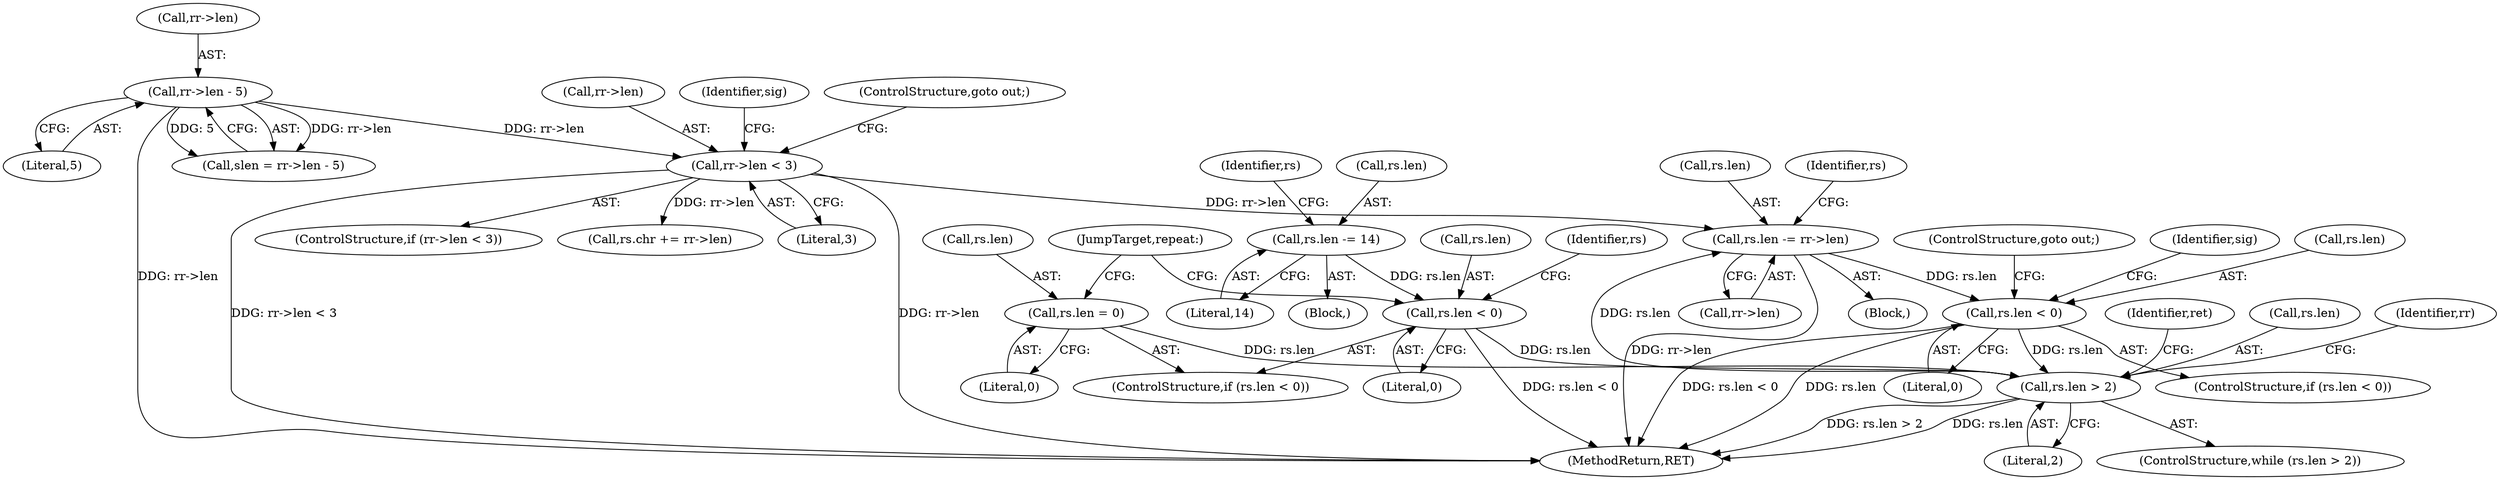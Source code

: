 digraph "0_linux_410dd3cf4c9b36f27ed4542ee18b1af5e68645a4_2@pointer" {
"1000217" [label="(Call,rs.len -= rr->len)"];
"1000192" [label="(Call,rr->len < 3)"];
"1000596" [label="(Call,rr->len - 5)"];
"1000178" [label="(Call,rs.len > 2)"];
"1000171" [label="(Call,rs.len = 0)"];
"1000225" [label="(Call,rs.len < 0)"];
"1000217" [label="(Call,rs.len -= rr->len)"];
"1000166" [label="(Call,rs.len < 0)"];
"1000160" [label="(Call,rs.len -= 14)"];
"1000154" [label="(Block,)"];
"1000166" [label="(Call,rs.len < 0)"];
"1000978" [label="(Identifier,ret)"];
"1000177" [label="(ControlStructure,while (rs.len > 2))"];
"1000210" [label="(Call,rs.chr += rr->len)"];
"1001007" [label="(MethodReturn,RET)"];
"1000221" [label="(Call,rr->len)"];
"1000600" [label="(Literal,5)"];
"1000175" [label="(Literal,0)"];
"1000161" [label="(Call,rs.len)"];
"1000168" [label="(Identifier,rs)"];
"1000218" [label="(Call,rs.len)"];
"1000173" [label="(Identifier,rs)"];
"1000217" [label="(Call,rs.len -= rr->len)"];
"1000179" [label="(Call,rs.len)"];
"1000171" [label="(Call,rs.len = 0)"];
"1000172" [label="(Call,rs.len)"];
"1000229" [label="(Literal,0)"];
"1000230" [label="(ControlStructure,goto out;)"];
"1000227" [label="(Identifier,rs)"];
"1000192" [label="(Call,rr->len < 3)"];
"1000232" [label="(Identifier,sig)"];
"1000160" [label="(Call,rs.len -= 14)"];
"1000182" [label="(Literal,2)"];
"1000594" [label="(Call,slen = rr->len - 5)"];
"1000196" [label="(Literal,3)"];
"1000183" [label="(Block,)"];
"1000170" [label="(Literal,0)"];
"1000199" [label="(Identifier,sig)"];
"1000176" [label="(JumpTarget,repeat:)"];
"1000165" [label="(ControlStructure,if (rs.len < 0))"];
"1000224" [label="(ControlStructure,if (rs.len < 0))"];
"1000225" [label="(Call,rs.len < 0)"];
"1000178" [label="(Call,rs.len > 2)"];
"1000167" [label="(Call,rs.len)"];
"1000164" [label="(Literal,14)"];
"1000185" [label="(Identifier,rr)"];
"1000596" [label="(Call,rr->len - 5)"];
"1000191" [label="(ControlStructure,if (rr->len < 3))"];
"1000226" [label="(Call,rs.len)"];
"1000597" [label="(Call,rr->len)"];
"1000197" [label="(ControlStructure,goto out;)"];
"1000193" [label="(Call,rr->len)"];
"1000217" -> "1000183"  [label="AST: "];
"1000217" -> "1000221"  [label="CFG: "];
"1000218" -> "1000217"  [label="AST: "];
"1000221" -> "1000217"  [label="AST: "];
"1000227" -> "1000217"  [label="CFG: "];
"1000217" -> "1001007"  [label="DDG: rr->len"];
"1000192" -> "1000217"  [label="DDG: rr->len"];
"1000178" -> "1000217"  [label="DDG: rs.len"];
"1000217" -> "1000225"  [label="DDG: rs.len"];
"1000192" -> "1000191"  [label="AST: "];
"1000192" -> "1000196"  [label="CFG: "];
"1000193" -> "1000192"  [label="AST: "];
"1000196" -> "1000192"  [label="AST: "];
"1000197" -> "1000192"  [label="CFG: "];
"1000199" -> "1000192"  [label="CFG: "];
"1000192" -> "1001007"  [label="DDG: rr->len"];
"1000192" -> "1001007"  [label="DDG: rr->len < 3"];
"1000596" -> "1000192"  [label="DDG: rr->len"];
"1000192" -> "1000210"  [label="DDG: rr->len"];
"1000596" -> "1000594"  [label="AST: "];
"1000596" -> "1000600"  [label="CFG: "];
"1000597" -> "1000596"  [label="AST: "];
"1000600" -> "1000596"  [label="AST: "];
"1000594" -> "1000596"  [label="CFG: "];
"1000596" -> "1001007"  [label="DDG: rr->len"];
"1000596" -> "1000594"  [label="DDG: rr->len"];
"1000596" -> "1000594"  [label="DDG: 5"];
"1000178" -> "1000177"  [label="AST: "];
"1000178" -> "1000182"  [label="CFG: "];
"1000179" -> "1000178"  [label="AST: "];
"1000182" -> "1000178"  [label="AST: "];
"1000185" -> "1000178"  [label="CFG: "];
"1000978" -> "1000178"  [label="CFG: "];
"1000178" -> "1001007"  [label="DDG: rs.len > 2"];
"1000178" -> "1001007"  [label="DDG: rs.len"];
"1000171" -> "1000178"  [label="DDG: rs.len"];
"1000225" -> "1000178"  [label="DDG: rs.len"];
"1000166" -> "1000178"  [label="DDG: rs.len"];
"1000171" -> "1000165"  [label="AST: "];
"1000171" -> "1000175"  [label="CFG: "];
"1000172" -> "1000171"  [label="AST: "];
"1000175" -> "1000171"  [label="AST: "];
"1000176" -> "1000171"  [label="CFG: "];
"1000225" -> "1000224"  [label="AST: "];
"1000225" -> "1000229"  [label="CFG: "];
"1000226" -> "1000225"  [label="AST: "];
"1000229" -> "1000225"  [label="AST: "];
"1000230" -> "1000225"  [label="CFG: "];
"1000232" -> "1000225"  [label="CFG: "];
"1000225" -> "1001007"  [label="DDG: rs.len < 0"];
"1000225" -> "1001007"  [label="DDG: rs.len"];
"1000166" -> "1000165"  [label="AST: "];
"1000166" -> "1000170"  [label="CFG: "];
"1000167" -> "1000166"  [label="AST: "];
"1000170" -> "1000166"  [label="AST: "];
"1000173" -> "1000166"  [label="CFG: "];
"1000176" -> "1000166"  [label="CFG: "];
"1000166" -> "1001007"  [label="DDG: rs.len < 0"];
"1000160" -> "1000166"  [label="DDG: rs.len"];
"1000160" -> "1000154"  [label="AST: "];
"1000160" -> "1000164"  [label="CFG: "];
"1000161" -> "1000160"  [label="AST: "];
"1000164" -> "1000160"  [label="AST: "];
"1000168" -> "1000160"  [label="CFG: "];
}

